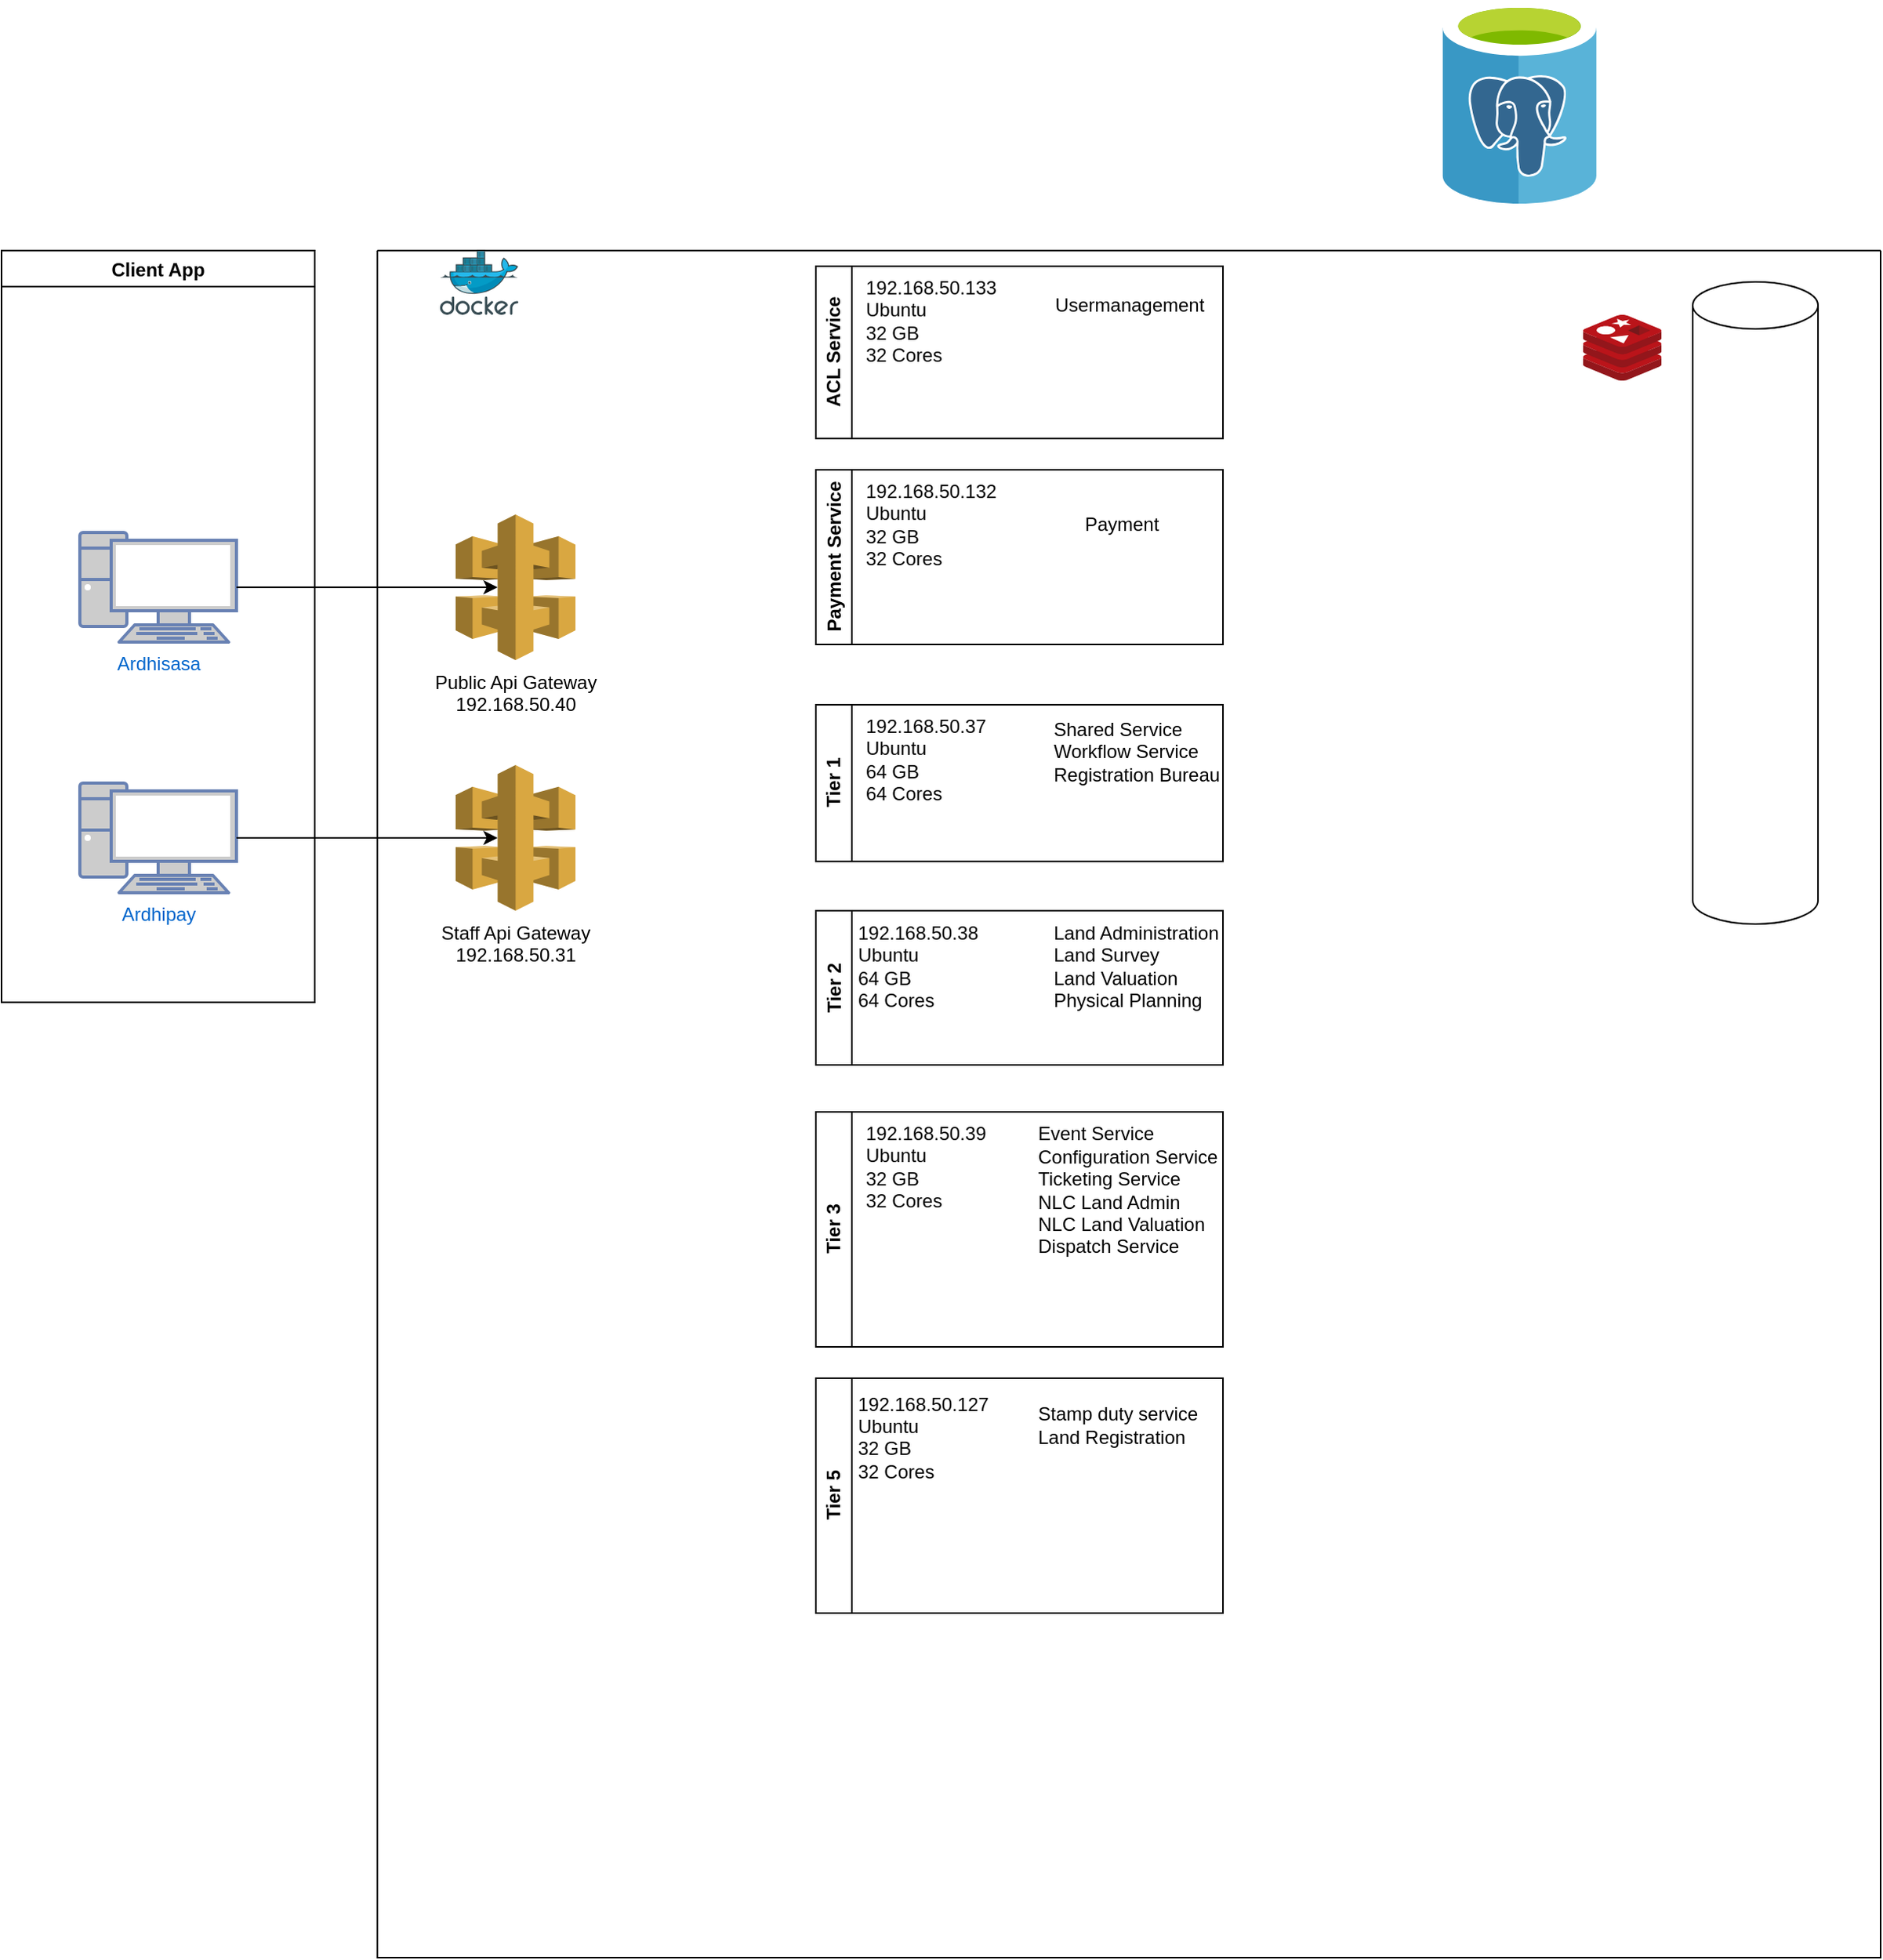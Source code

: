 <mxfile version="23.1.5" type="github">
  <diagram name="Page-1" id="X-Ikt2yS38_xHKI1-joO">
    <mxGraphModel dx="1194" dy="1784" grid="1" gridSize="10" guides="1" tooltips="1" connect="1" arrows="1" fold="1" page="1" pageScale="1" pageWidth="827" pageHeight="1169" math="0" shadow="0">
      <root>
        <mxCell id="0" />
        <mxCell id="1" parent="0" />
        <mxCell id="FhZttKuwCezYCY0k29h0-20" value="" style="swimlane;startSize=0;" parent="1" vertex="1">
          <mxGeometry x="280" y="40" width="960" height="1090" as="geometry" />
        </mxCell>
        <mxCell id="FhZttKuwCezYCY0k29h0-2" value="" style="image;sketch=0;aspect=fixed;html=1;points=[];align=center;fontSize=12;image=img/lib/mscae/Docker.svg;" parent="FhZttKuwCezYCY0k29h0-20" vertex="1">
          <mxGeometry x="40" width="50" height="41" as="geometry" />
        </mxCell>
        <mxCell id="FhZttKuwCezYCY0k29h0-1" value="" style="image;sketch=0;aspect=fixed;html=1;points=[];align=center;fontSize=12;image=img/lib/mscae/Cache_Redis_Product.svg;" parent="FhZttKuwCezYCY0k29h0-20" vertex="1">
          <mxGeometry x="770" y="41" width="50" height="42" as="geometry" />
        </mxCell>
        <mxCell id="FhZttKuwCezYCY0k29h0-26" value="Public Api Gateway&lt;br&gt;192.168.50.40" style="outlineConnect=0;dashed=0;verticalLabelPosition=bottom;verticalAlign=top;align=center;html=1;shape=mxgraph.aws3.api_gateway;fillColor=#D9A741;gradientColor=none;" parent="FhZttKuwCezYCY0k29h0-20" vertex="1">
          <mxGeometry x="50" y="168.5" width="76.5" height="93" as="geometry" />
        </mxCell>
        <mxCell id="FhZttKuwCezYCY0k29h0-29" value="ACL Service" style="swimlane;horizontal=0;whiteSpace=wrap;html=1;" parent="FhZttKuwCezYCY0k29h0-20" vertex="1">
          <mxGeometry x="280" y="10" width="260" height="110" as="geometry" />
        </mxCell>
        <mxCell id="CQuIktSU1pAItVcYqkuW-22" value="192.168.50.133&lt;br&gt;Ubuntu&lt;br&gt;32 GB&lt;br&gt;32 Cores" style="text;html=1;align=left;verticalAlign=middle;resizable=0;points=[];autosize=1;strokeColor=none;fillColor=none;" vertex="1" parent="FhZttKuwCezYCY0k29h0-29">
          <mxGeometry x="30" width="110" height="70" as="geometry" />
        </mxCell>
        <mxCell id="CQuIktSU1pAItVcYqkuW-32" value="Usermanagement" style="text;html=1;align=center;verticalAlign=middle;resizable=0;points=[];autosize=1;strokeColor=none;fillColor=none;" vertex="1" parent="FhZttKuwCezYCY0k29h0-29">
          <mxGeometry x="140" y="10" width="120" height="30" as="geometry" />
        </mxCell>
        <mxCell id="FhZttKuwCezYCY0k29h0-31" value="Staff Api Gateway&lt;br&gt;192.168.50.31" style="outlineConnect=0;dashed=0;verticalLabelPosition=bottom;verticalAlign=top;align=center;html=1;shape=mxgraph.aws3.api_gateway;fillColor=#D9A741;gradientColor=none;" parent="FhZttKuwCezYCY0k29h0-20" vertex="1">
          <mxGeometry x="50" y="328.5" width="76.5" height="93" as="geometry" />
        </mxCell>
        <mxCell id="FhZttKuwCezYCY0k29h0-37" value="Payment Service" style="swimlane;horizontal=0;whiteSpace=wrap;html=1;" parent="FhZttKuwCezYCY0k29h0-20" vertex="1">
          <mxGeometry x="280" y="140" width="260" height="111.5" as="geometry" />
        </mxCell>
        <mxCell id="CQuIktSU1pAItVcYqkuW-23" value="&lt;span style=&quot;background-color: initial;&quot;&gt;192.168.50.132&lt;/span&gt;&lt;br&gt;&lt;span style=&quot;background-color: initial;&quot;&gt;Ubuntu&lt;/span&gt;&lt;br&gt;&lt;span style=&quot;background-color: initial;&quot;&gt;32 GB&lt;/span&gt;&lt;br&gt;&lt;span style=&quot;background-color: initial;&quot;&gt;32 Cores&lt;/span&gt;" style="text;html=1;align=left;verticalAlign=middle;resizable=0;points=[];autosize=1;strokeColor=none;fillColor=none;" vertex="1" parent="FhZttKuwCezYCY0k29h0-37">
          <mxGeometry x="30" width="110" height="70" as="geometry" />
        </mxCell>
        <mxCell id="CQuIktSU1pAItVcYqkuW-33" value="Payment" style="text;html=1;align=center;verticalAlign=middle;resizable=0;points=[];autosize=1;strokeColor=none;fillColor=none;" vertex="1" parent="FhZttKuwCezYCY0k29h0-37">
          <mxGeometry x="160" y="20" width="70" height="30" as="geometry" />
        </mxCell>
        <mxCell id="FhZttKuwCezYCY0k29h0-39" value="Tier 1" style="swimlane;horizontal=0;whiteSpace=wrap;html=1;" parent="FhZttKuwCezYCY0k29h0-20" vertex="1">
          <mxGeometry x="280" y="290" width="260" height="100" as="geometry" />
        </mxCell>
        <mxCell id="CQuIktSU1pAItVcYqkuW-25" value="&lt;span style=&quot;background-color: initial;&quot;&gt;192.168.50.37&lt;/span&gt;&lt;br&gt;&lt;span style=&quot;background-color: initial;&quot;&gt;Ubuntu&lt;/span&gt;&lt;br&gt;&lt;span style=&quot;background-color: initial;&quot;&gt;64 GB&lt;/span&gt;&lt;br&gt;&lt;span style=&quot;background-color: initial;&quot;&gt;64 Cores&lt;/span&gt;" style="text;html=1;align=left;verticalAlign=middle;resizable=0;points=[];autosize=1;strokeColor=none;fillColor=none;" vertex="1" parent="FhZttKuwCezYCY0k29h0-39">
          <mxGeometry x="30" width="100" height="70" as="geometry" />
        </mxCell>
        <mxCell id="CQuIktSU1pAItVcYqkuW-24" value="Shared Service&lt;br&gt;Workflow Service&lt;br&gt;Registration Bureau" style="text;html=1;align=left;verticalAlign=middle;resizable=0;points=[];autosize=1;strokeColor=none;fillColor=none;" vertex="1" parent="FhZttKuwCezYCY0k29h0-39">
          <mxGeometry x="150" width="130" height="60" as="geometry" />
        </mxCell>
        <mxCell id="CQuIktSU1pAItVcYqkuW-1" value="Tier 2" style="swimlane;horizontal=0;whiteSpace=wrap;html=1;" vertex="1" parent="FhZttKuwCezYCY0k29h0-20">
          <mxGeometry x="280" y="421.5" width="260" height="98.5" as="geometry" />
        </mxCell>
        <mxCell id="CQuIktSU1pAItVcYqkuW-26" value="192.168.50.38&lt;br style=&quot;border-color: var(--border-color);&quot;&gt;&lt;span style=&quot;border-color: var(--border-color); background-color: initial;&quot;&gt;Ubuntu&lt;/span&gt;&lt;br style=&quot;border-color: var(--border-color);&quot;&gt;&lt;span style=&quot;border-color: var(--border-color); background-color: initial;&quot;&gt;64 GB&lt;/span&gt;&lt;br style=&quot;border-color: var(--border-color);&quot;&gt;&lt;span style=&quot;border-color: var(--border-color); background-color: initial;&quot;&gt;64 Cores&lt;/span&gt;" style="text;html=1;align=left;verticalAlign=middle;resizable=0;points=[];autosize=1;strokeColor=none;fillColor=none;" vertex="1" parent="CQuIktSU1pAItVcYqkuW-1">
          <mxGeometry x="25" width="100" height="70" as="geometry" />
        </mxCell>
        <mxCell id="CQuIktSU1pAItVcYqkuW-27" value="Land Administration&lt;br&gt;Land Survey&lt;br&gt;Land Valuation&lt;br&gt;Physical Planning" style="text;html=1;align=left;verticalAlign=middle;resizable=0;points=[];autosize=1;strokeColor=none;fillColor=none;" vertex="1" parent="CQuIktSU1pAItVcYqkuW-1">
          <mxGeometry x="150" width="130" height="70" as="geometry" />
        </mxCell>
        <mxCell id="CQuIktSU1pAItVcYqkuW-16" value="Tier 3" style="swimlane;horizontal=0;whiteSpace=wrap;html=1;" vertex="1" parent="FhZttKuwCezYCY0k29h0-20">
          <mxGeometry x="280" y="550" width="260" height="150" as="geometry" />
        </mxCell>
        <mxCell id="CQuIktSU1pAItVcYqkuW-28" value="Event Service&lt;br&gt;Configuration Service&lt;br&gt;Ticketing Service&lt;br&gt;NLC Land Admin&lt;br&gt;NLC Land Valuation&lt;br&gt;Dispatch Service" style="text;html=1;align=left;verticalAlign=middle;resizable=0;points=[];autosize=1;strokeColor=none;fillColor=none;" vertex="1" parent="CQuIktSU1pAItVcYqkuW-16">
          <mxGeometry x="140" width="140" height="100" as="geometry" />
        </mxCell>
        <mxCell id="CQuIktSU1pAItVcYqkuW-29" value="192.168.50.39&lt;br&gt;Ubuntu&lt;br&gt;32 GB&lt;br&gt;32 Cores" style="text;html=1;align=left;verticalAlign=middle;resizable=0;points=[];autosize=1;strokeColor=none;fillColor=none;" vertex="1" parent="CQuIktSU1pAItVcYqkuW-16">
          <mxGeometry x="30" width="100" height="70" as="geometry" />
        </mxCell>
        <mxCell id="CQuIktSU1pAItVcYqkuW-18" value="Tier 5" style="swimlane;horizontal=0;whiteSpace=wrap;html=1;" vertex="1" parent="FhZttKuwCezYCY0k29h0-20">
          <mxGeometry x="280" y="720" width="260" height="150" as="geometry" />
        </mxCell>
        <mxCell id="CQuIktSU1pAItVcYqkuW-30" value="Stamp duty service&lt;br&gt;Land Registration" style="text;html=1;align=left;verticalAlign=middle;resizable=0;points=[];autosize=1;strokeColor=none;fillColor=none;" vertex="1" parent="CQuIktSU1pAItVcYqkuW-18">
          <mxGeometry x="140" y="10" width="130" height="40" as="geometry" />
        </mxCell>
        <mxCell id="CQuIktSU1pAItVcYqkuW-31" value="192.168.50.127&lt;br&gt;Ubuntu&lt;br&gt;32 GB&lt;br&gt;32 Cores&lt;div&gt;&lt;br/&gt;&lt;/div&gt;" style="text;html=1;align=left;verticalAlign=middle;resizable=0;points=[];autosize=1;strokeColor=none;fillColor=none;" vertex="1" parent="CQuIktSU1pAItVcYqkuW-18">
          <mxGeometry x="25" width="110" height="90" as="geometry" />
        </mxCell>
        <mxCell id="FhZttKuwCezYCY0k29h0-25" value="Client App" style="swimlane;" parent="1" vertex="1">
          <mxGeometry x="40" y="40" width="200" height="480" as="geometry" />
        </mxCell>
        <mxCell id="FhZttKuwCezYCY0k29h0-10" value="Ardhisasa" style="fontColor=#0066CC;verticalAlign=top;verticalLabelPosition=bottom;labelPosition=center;align=center;html=1;outlineConnect=0;fillColor=#CCCCCC;strokeColor=#6881B3;gradientColor=none;gradientDirection=north;strokeWidth=2;shape=mxgraph.networks.pc;" parent="FhZttKuwCezYCY0k29h0-25" vertex="1">
          <mxGeometry x="50" y="180" width="100" height="70" as="geometry" />
        </mxCell>
        <mxCell id="FhZttKuwCezYCY0k29h0-30" value="Ardhipay" style="fontColor=#0066CC;verticalAlign=top;verticalLabelPosition=bottom;labelPosition=center;align=center;html=1;outlineConnect=0;fillColor=#CCCCCC;strokeColor=#6881B3;gradientColor=none;gradientDirection=north;strokeWidth=2;shape=mxgraph.networks.pc;" parent="FhZttKuwCezYCY0k29h0-25" vertex="1">
          <mxGeometry x="50" y="340" width="100" height="70" as="geometry" />
        </mxCell>
        <mxCell id="FhZttKuwCezYCY0k29h0-33" style="edgeStyle=orthogonalEdgeStyle;rounded=0;orthogonalLoop=1;jettySize=auto;html=1;entryX=0.35;entryY=0.5;entryDx=0;entryDy=0;entryPerimeter=0;" parent="1" source="FhZttKuwCezYCY0k29h0-10" target="FhZttKuwCezYCY0k29h0-26" edge="1">
          <mxGeometry relative="1" as="geometry" />
        </mxCell>
        <mxCell id="FhZttKuwCezYCY0k29h0-34" style="edgeStyle=orthogonalEdgeStyle;rounded=0;orthogonalLoop=1;jettySize=auto;html=1;entryX=0.35;entryY=0.5;entryDx=0;entryDy=0;entryPerimeter=0;" parent="1" source="FhZttKuwCezYCY0k29h0-30" target="FhZttKuwCezYCY0k29h0-31" edge="1">
          <mxGeometry relative="1" as="geometry" />
        </mxCell>
        <mxCell id="FhZttKuwCezYCY0k29h0-36" value="" style="shape=cylinder3;whiteSpace=wrap;html=1;boundedLbl=1;backgroundOutline=1;size=15;" parent="1" vertex="1">
          <mxGeometry x="1120" y="60" width="80" height="410" as="geometry" />
        </mxCell>
        <mxCell id="FhZttKuwCezYCY0k29h0-38" value="" style="image;sketch=0;aspect=fixed;html=1;points=[];align=center;fontSize=12;image=img/lib/mscae/Azure_Database_for_PostgreSQL_servers.svg;" parent="1" vertex="1">
          <mxGeometry x="960" y="-120" width="98.8" height="130" as="geometry" />
        </mxCell>
      </root>
    </mxGraphModel>
  </diagram>
</mxfile>
